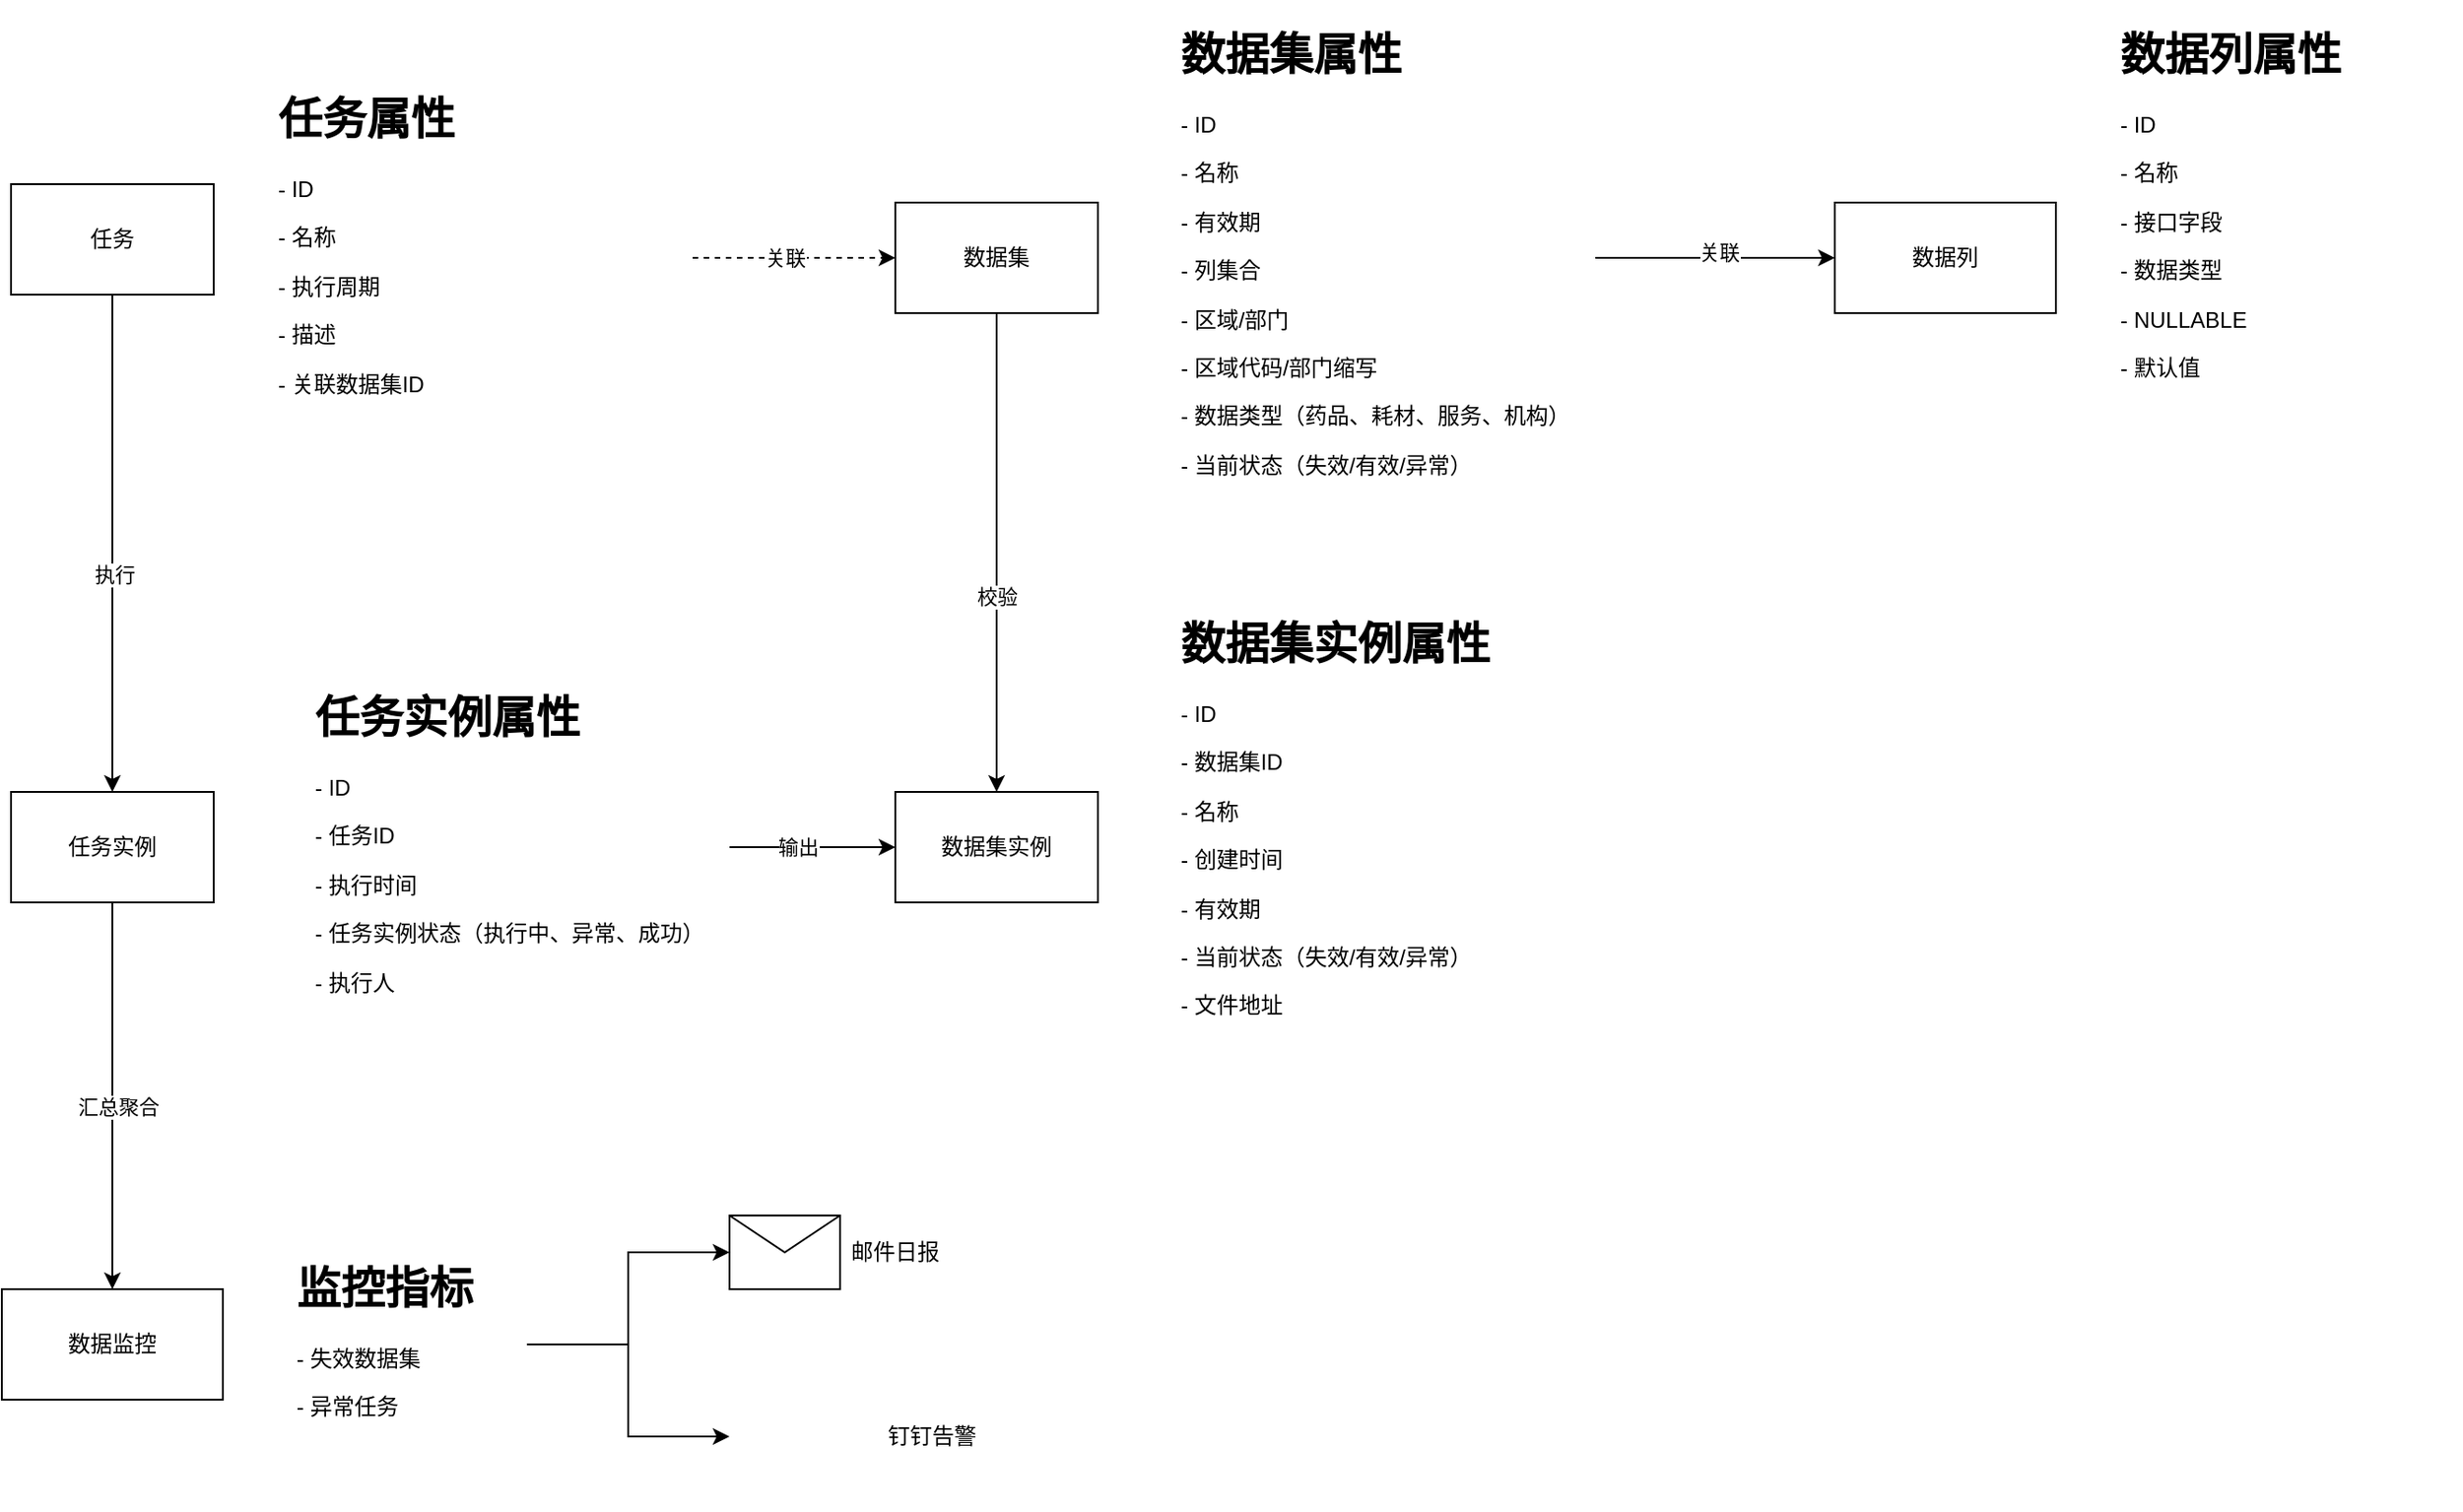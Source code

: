 <mxfile version="22.1.17" type="github">
  <diagram name="Page-1" id="fm-RTBIMuhjhwVvVDZ4T">
    <mxGraphModel dx="2074" dy="1146" grid="1" gridSize="10" guides="1" tooltips="1" connect="1" arrows="1" fold="1" page="1" pageScale="1" pageWidth="850" pageHeight="1100" math="0" shadow="0">
      <root>
        <mxCell id="0" />
        <mxCell id="1" parent="0" />
        <mxCell id="JZeeq1Ep2B6I5uy3VTGd-6" style="edgeStyle=orthogonalEdgeStyle;rounded=0;orthogonalLoop=1;jettySize=auto;html=1;" edge="1" parent="1" source="JZeeq1Ep2B6I5uy3VTGd-1" target="JZeeq1Ep2B6I5uy3VTGd-4">
          <mxGeometry relative="1" as="geometry" />
        </mxCell>
        <mxCell id="JZeeq1Ep2B6I5uy3VTGd-7" value="执行" style="edgeLabel;html=1;align=center;verticalAlign=middle;resizable=0;points=[];" vertex="1" connectable="0" parent="JZeeq1Ep2B6I5uy3VTGd-6">
          <mxGeometry x="0.115" y="1" relative="1" as="geometry">
            <mxPoint y="1" as="offset" />
          </mxGeometry>
        </mxCell>
        <mxCell id="JZeeq1Ep2B6I5uy3VTGd-10" style="edgeStyle=orthogonalEdgeStyle;rounded=0;orthogonalLoop=1;jettySize=auto;html=1;entryX=0;entryY=0.5;entryDx=0;entryDy=0;dashed=1;" edge="1" parent="1" source="JZeeq1Ep2B6I5uy3VTGd-2" target="JZeeq1Ep2B6I5uy3VTGd-8">
          <mxGeometry relative="1" as="geometry" />
        </mxCell>
        <mxCell id="JZeeq1Ep2B6I5uy3VTGd-11" value="关联" style="edgeLabel;html=1;align=center;verticalAlign=middle;resizable=0;points=[];" vertex="1" connectable="0" parent="JZeeq1Ep2B6I5uy3VTGd-10">
          <mxGeometry x="-0.382" y="6" relative="1" as="geometry">
            <mxPoint x="16" y="6" as="offset" />
          </mxGeometry>
        </mxCell>
        <mxCell id="JZeeq1Ep2B6I5uy3VTGd-15" value="" style="group" vertex="1" connectable="0" parent="1">
          <mxGeometry x="100" y="175" width="370" height="190" as="geometry" />
        </mxCell>
        <mxCell id="JZeeq1Ep2B6I5uy3VTGd-1" value="任务" style="rounded=0;whiteSpace=wrap;html=1;" vertex="1" parent="JZeeq1Ep2B6I5uy3VTGd-15">
          <mxGeometry y="55" width="110" height="60" as="geometry" />
        </mxCell>
        <mxCell id="JZeeq1Ep2B6I5uy3VTGd-2" value="&lt;h1&gt;任务属性&lt;/h1&gt;&lt;p&gt;- ID&lt;/p&gt;&lt;p&gt;- 名称&lt;/p&gt;&lt;p&gt;- 执行周期&lt;/p&gt;&lt;p&gt;- 描述&lt;/p&gt;&lt;p&gt;- 关联数据集ID&lt;/p&gt;" style="text;html=1;strokeColor=none;fillColor=none;spacing=5;spacingTop=-20;whiteSpace=wrap;overflow=hidden;rounded=0;" vertex="1" parent="JZeeq1Ep2B6I5uy3VTGd-15">
          <mxGeometry x="140" width="230" height="190" as="geometry" />
        </mxCell>
        <mxCell id="JZeeq1Ep2B6I5uy3VTGd-16" value="" style="group" vertex="1" connectable="0" parent="1">
          <mxGeometry x="580" y="140" width="380" height="260" as="geometry" />
        </mxCell>
        <mxCell id="JZeeq1Ep2B6I5uy3VTGd-8" value="数据集" style="rounded=0;whiteSpace=wrap;html=1;" vertex="1" parent="JZeeq1Ep2B6I5uy3VTGd-16">
          <mxGeometry y="100" width="110" height="60" as="geometry" />
        </mxCell>
        <mxCell id="JZeeq1Ep2B6I5uy3VTGd-9" value="&lt;h1&gt;数据集属性&lt;/h1&gt;&lt;p&gt;- ID&lt;/p&gt;&lt;p&gt;- 名称&lt;/p&gt;&lt;p&gt;- 有效期&lt;br&gt;&lt;/p&gt;&lt;p&gt;- 列集合&lt;/p&gt;&lt;p style=&quot;border-color: var(--border-color);&quot;&gt;- 区域/部门&lt;/p&gt;&lt;p style=&quot;border-color: var(--border-color);&quot;&gt;- 区域代码/部门缩写&lt;/p&gt;&lt;p style=&quot;border-color: var(--border-color);&quot;&gt;- 数据类型（药品、耗材、服务、机构）&lt;br&gt;&lt;/p&gt;&lt;p style=&quot;border-color: var(--border-color);&quot;&gt;- 当前状态（失效/有效/异常）&lt;/p&gt;" style="text;html=1;strokeColor=none;fillColor=none;spacing=5;spacingTop=-20;whiteSpace=wrap;overflow=hidden;rounded=0;" vertex="1" parent="JZeeq1Ep2B6I5uy3VTGd-16">
          <mxGeometry x="150" width="230" height="260" as="geometry" />
        </mxCell>
        <mxCell id="JZeeq1Ep2B6I5uy3VTGd-17" value="" style="group" vertex="1" connectable="0" parent="1">
          <mxGeometry x="100" y="500" width="390" height="180" as="geometry" />
        </mxCell>
        <mxCell id="JZeeq1Ep2B6I5uy3VTGd-4" value="任务实例" style="rounded=0;whiteSpace=wrap;html=1;" vertex="1" parent="JZeeq1Ep2B6I5uy3VTGd-17">
          <mxGeometry y="60" width="110" height="60" as="geometry" />
        </mxCell>
        <mxCell id="JZeeq1Ep2B6I5uy3VTGd-5" value="&lt;h1&gt;任务实例属性&lt;/h1&gt;&lt;p&gt;- ID&lt;/p&gt;&lt;p&gt;- 任务ID&lt;/p&gt;&lt;p&gt;- 执行时间&lt;br&gt;&lt;/p&gt;&lt;p&gt;- 任务实例状态（执行中、异常、成功）&lt;/p&gt;&lt;p&gt;- 执行人&lt;/p&gt;&lt;p&gt;- 结果数据集实例ID&lt;/p&gt;&lt;p&gt;&lt;br&gt;&lt;/p&gt;" style="text;html=1;strokeColor=none;fillColor=none;spacing=5;spacingTop=-20;whiteSpace=wrap;overflow=hidden;rounded=0;" vertex="1" parent="JZeeq1Ep2B6I5uy3VTGd-17">
          <mxGeometry x="160" width="230" height="180" as="geometry" />
        </mxCell>
        <mxCell id="JZeeq1Ep2B6I5uy3VTGd-18" value="" style="group" vertex="1" connectable="0" parent="1">
          <mxGeometry x="580" y="460" width="380" height="260" as="geometry" />
        </mxCell>
        <mxCell id="JZeeq1Ep2B6I5uy3VTGd-13" value="数据集实例" style="rounded=0;whiteSpace=wrap;html=1;" vertex="1" parent="JZeeq1Ep2B6I5uy3VTGd-18">
          <mxGeometry y="100" width="110" height="60" as="geometry" />
        </mxCell>
        <mxCell id="JZeeq1Ep2B6I5uy3VTGd-14" value="&lt;h1&gt;数据集实例属性&lt;/h1&gt;&lt;p&gt;- ID&lt;/p&gt;&lt;p&gt;- 数据集ID&lt;/p&gt;&lt;p&gt;- 名称&lt;/p&gt;&lt;p&gt;- 创建时间&lt;/p&gt;&lt;p&gt;- 有效期&lt;/p&gt;&lt;p style=&quot;border-color: var(--border-color);&quot;&gt;- 当前状态（失效/有效/异常）&lt;/p&gt;&lt;p style=&quot;border-color: var(--border-color);&quot;&gt;- 文件地址&lt;/p&gt;" style="text;html=1;strokeColor=none;fillColor=none;spacing=5;spacingTop=-20;whiteSpace=wrap;overflow=hidden;rounded=0;" vertex="1" parent="JZeeq1Ep2B6I5uy3VTGd-18">
          <mxGeometry x="150" width="230" height="260" as="geometry" />
        </mxCell>
        <mxCell id="JZeeq1Ep2B6I5uy3VTGd-20" style="edgeStyle=orthogonalEdgeStyle;rounded=0;orthogonalLoop=1;jettySize=auto;html=1;entryX=0;entryY=0.5;entryDx=0;entryDy=0;" edge="1" parent="1" source="JZeeq1Ep2B6I5uy3VTGd-5" target="JZeeq1Ep2B6I5uy3VTGd-13">
          <mxGeometry relative="1" as="geometry" />
        </mxCell>
        <mxCell id="JZeeq1Ep2B6I5uy3VTGd-21" value="输出" style="edgeLabel;html=1;align=center;verticalAlign=middle;resizable=0;points=[];" vertex="1" connectable="0" parent="JZeeq1Ep2B6I5uy3VTGd-20">
          <mxGeometry x="-0.178" y="1" relative="1" as="geometry">
            <mxPoint y="1" as="offset" />
          </mxGeometry>
        </mxCell>
        <mxCell id="JZeeq1Ep2B6I5uy3VTGd-22" style="edgeStyle=orthogonalEdgeStyle;rounded=0;orthogonalLoop=1;jettySize=auto;html=1;" edge="1" parent="1" source="JZeeq1Ep2B6I5uy3VTGd-8" target="JZeeq1Ep2B6I5uy3VTGd-13">
          <mxGeometry relative="1" as="geometry" />
        </mxCell>
        <mxCell id="JZeeq1Ep2B6I5uy3VTGd-23" value="校验" style="edgeLabel;html=1;align=center;verticalAlign=middle;resizable=0;points=[];" vertex="1" connectable="0" parent="JZeeq1Ep2B6I5uy3VTGd-22">
          <mxGeometry x="0.181" relative="1" as="geometry">
            <mxPoint as="offset" />
          </mxGeometry>
        </mxCell>
        <mxCell id="JZeeq1Ep2B6I5uy3VTGd-25" value="数据监控" style="rounded=0;whiteSpace=wrap;html=1;" vertex="1" parent="1">
          <mxGeometry x="95" y="830" width="120" height="60" as="geometry" />
        </mxCell>
        <mxCell id="JZeeq1Ep2B6I5uy3VTGd-26" style="edgeStyle=orthogonalEdgeStyle;rounded=0;orthogonalLoop=1;jettySize=auto;html=1;" edge="1" parent="1" source="JZeeq1Ep2B6I5uy3VTGd-4" target="JZeeq1Ep2B6I5uy3VTGd-25">
          <mxGeometry relative="1" as="geometry" />
        </mxCell>
        <mxCell id="JZeeq1Ep2B6I5uy3VTGd-27" value="汇总聚合" style="edgeLabel;html=1;align=center;verticalAlign=middle;resizable=0;points=[];" vertex="1" connectable="0" parent="JZeeq1Ep2B6I5uy3VTGd-26">
          <mxGeometry x="0.057" y="3" relative="1" as="geometry">
            <mxPoint as="offset" />
          </mxGeometry>
        </mxCell>
        <mxCell id="JZeeq1Ep2B6I5uy3VTGd-37" style="edgeStyle=orthogonalEdgeStyle;rounded=0;orthogonalLoop=1;jettySize=auto;html=1;entryX=0;entryY=0.5;entryDx=0;entryDy=0;" edge="1" parent="1" source="JZeeq1Ep2B6I5uy3VTGd-31" target="JZeeq1Ep2B6I5uy3VTGd-34">
          <mxGeometry relative="1" as="geometry" />
        </mxCell>
        <mxCell id="JZeeq1Ep2B6I5uy3VTGd-38" style="edgeStyle=orthogonalEdgeStyle;rounded=0;orthogonalLoop=1;jettySize=auto;html=1;" edge="1" parent="1" source="JZeeq1Ep2B6I5uy3VTGd-31" target="JZeeq1Ep2B6I5uy3VTGd-36">
          <mxGeometry relative="1" as="geometry" />
        </mxCell>
        <mxCell id="JZeeq1Ep2B6I5uy3VTGd-31" value="&lt;h1&gt;监控指标&lt;/h1&gt;&lt;p&gt;&lt;span style=&quot;background-color: initial;&quot;&gt;- 失效数据集&lt;/span&gt;&lt;br&gt;&lt;/p&gt;&lt;p&gt;- 异常任务&lt;/p&gt;&lt;p&gt;&lt;br&gt;&lt;/p&gt;" style="text;html=1;strokeColor=none;fillColor=none;spacing=5;spacingTop=-20;whiteSpace=wrap;overflow=hidden;rounded=0;" vertex="1" parent="1">
          <mxGeometry x="250" y="810" width="130" height="100" as="geometry" />
        </mxCell>
        <mxCell id="JZeeq1Ep2B6I5uy3VTGd-34" value="" style="shape=message;html=1;html=1;outlineConnect=0;labelPosition=center;verticalLabelPosition=bottom;align=center;verticalAlign=top;" vertex="1" parent="1">
          <mxGeometry x="490" y="790" width="60" height="40" as="geometry" />
        </mxCell>
        <mxCell id="JZeeq1Ep2B6I5uy3VTGd-36" value="" style="shape=image;verticalLabelPosition=bottom;labelBackgroundColor=default;verticalAlign=top;aspect=fixed;imageAspect=0;image=https://icons.veryicon.com/png/o/internet--web/color-social-media-icon/ding.png;" vertex="1" parent="1">
          <mxGeometry x="490" y="870" width="80" height="80" as="geometry" />
        </mxCell>
        <mxCell id="JZeeq1Ep2B6I5uy3VTGd-39" value="邮件日报" style="text;html=1;strokeColor=none;fillColor=none;align=center;verticalAlign=middle;whiteSpace=wrap;rounded=0;" vertex="1" parent="1">
          <mxGeometry x="550" y="795" width="60" height="30" as="geometry" />
        </mxCell>
        <mxCell id="JZeeq1Ep2B6I5uy3VTGd-40" value="钉钉告警" style="text;html=1;strokeColor=none;fillColor=none;align=center;verticalAlign=middle;whiteSpace=wrap;rounded=0;" vertex="1" parent="1">
          <mxGeometry x="570" y="895" width="60" height="30" as="geometry" />
        </mxCell>
        <mxCell id="JZeeq1Ep2B6I5uy3VTGd-41" value="数据列" style="rounded=0;whiteSpace=wrap;html=1;" vertex="1" parent="1">
          <mxGeometry x="1090" y="240" width="120" height="60" as="geometry" />
        </mxCell>
        <mxCell id="JZeeq1Ep2B6I5uy3VTGd-42" value="&lt;h1&gt;数据列属性&lt;/h1&gt;&lt;p&gt;- ID&lt;/p&gt;&lt;p&gt;- 名称&lt;/p&gt;&lt;p&gt;- 接口字段&lt;/p&gt;&lt;p&gt;- 数据类型&lt;/p&gt;&lt;p&gt;- NULLABLE&lt;/p&gt;&lt;p&gt;- 默认值&lt;/p&gt;&lt;p&gt;&lt;br&gt;&lt;/p&gt;" style="text;html=1;strokeColor=none;fillColor=none;spacing=5;spacingTop=-20;whiteSpace=wrap;overflow=hidden;rounded=0;" vertex="1" parent="1">
          <mxGeometry x="1240" y="140" width="190" height="220" as="geometry" />
        </mxCell>
        <mxCell id="JZeeq1Ep2B6I5uy3VTGd-43" style="edgeStyle=orthogonalEdgeStyle;rounded=0;orthogonalLoop=1;jettySize=auto;html=1;entryX=0;entryY=0.5;entryDx=0;entryDy=0;" edge="1" parent="1" source="JZeeq1Ep2B6I5uy3VTGd-9" target="JZeeq1Ep2B6I5uy3VTGd-41">
          <mxGeometry relative="1" as="geometry" />
        </mxCell>
        <mxCell id="JZeeq1Ep2B6I5uy3VTGd-44" value="关联" style="edgeLabel;html=1;align=center;verticalAlign=middle;resizable=0;points=[];" vertex="1" connectable="0" parent="JZeeq1Ep2B6I5uy3VTGd-43">
          <mxGeometry x="0.031" y="4" relative="1" as="geometry">
            <mxPoint y="1" as="offset" />
          </mxGeometry>
        </mxCell>
      </root>
    </mxGraphModel>
  </diagram>
</mxfile>

